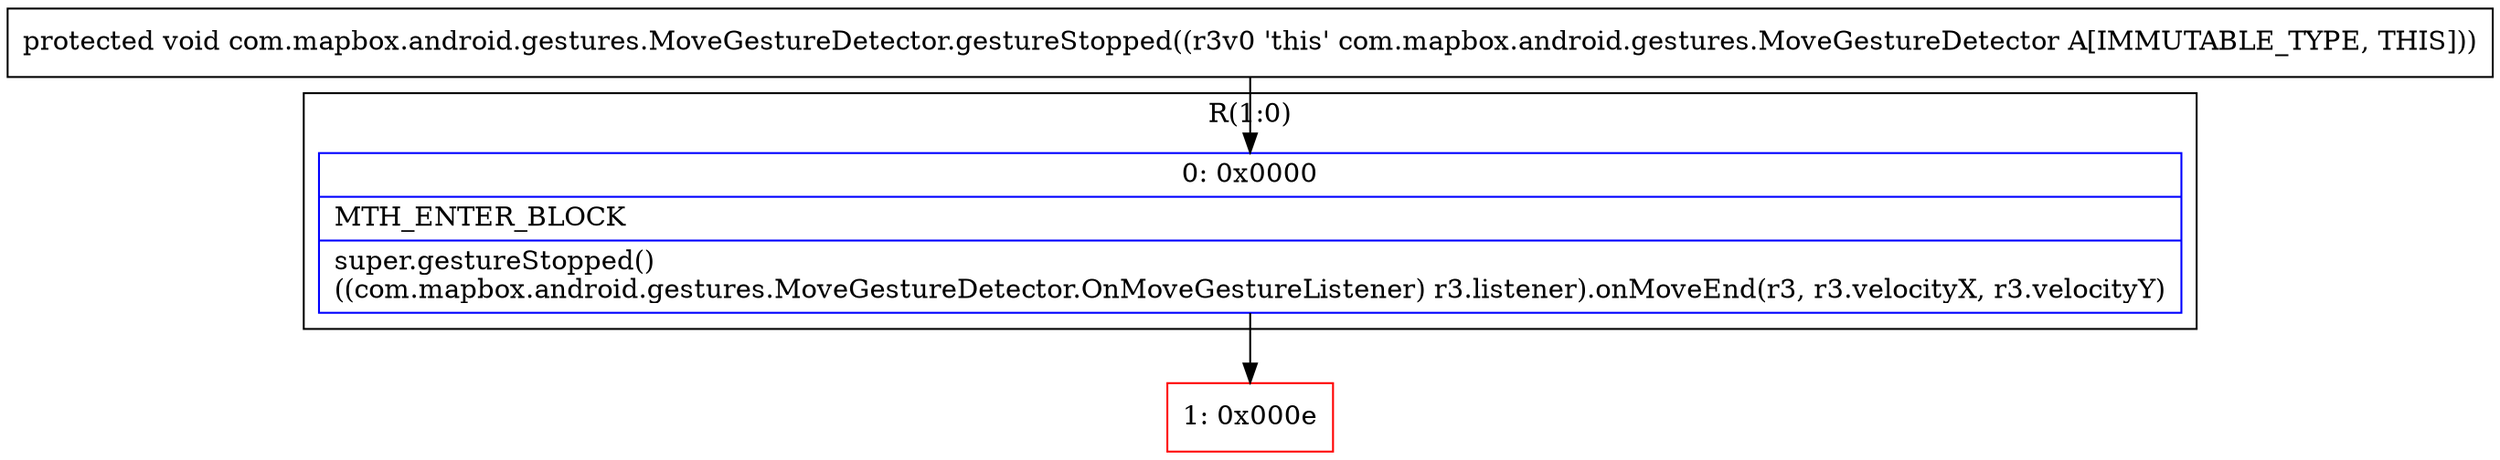 digraph "CFG forcom.mapbox.android.gestures.MoveGestureDetector.gestureStopped()V" {
subgraph cluster_Region_1431611075 {
label = "R(1:0)";
node [shape=record,color=blue];
Node_0 [shape=record,label="{0\:\ 0x0000|MTH_ENTER_BLOCK\l|super.gestureStopped()\l((com.mapbox.android.gestures.MoveGestureDetector.OnMoveGestureListener) r3.listener).onMoveEnd(r3, r3.velocityX, r3.velocityY)\l}"];
}
Node_1 [shape=record,color=red,label="{1\:\ 0x000e}"];
MethodNode[shape=record,label="{protected void com.mapbox.android.gestures.MoveGestureDetector.gestureStopped((r3v0 'this' com.mapbox.android.gestures.MoveGestureDetector A[IMMUTABLE_TYPE, THIS])) }"];
MethodNode -> Node_0;
Node_0 -> Node_1;
}

